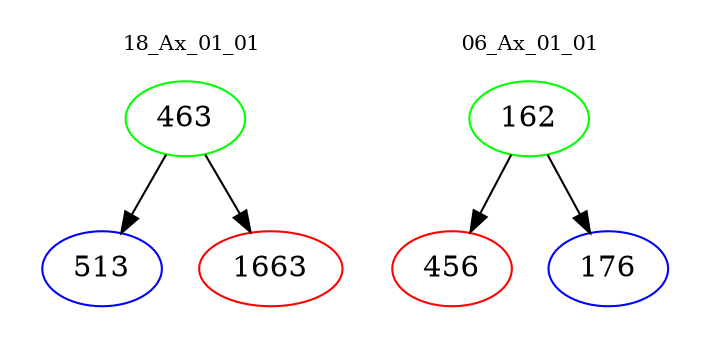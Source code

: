 digraph{
subgraph cluster_0 {
color = white
label = "18_Ax_01_01";
fontsize=10;
T0_463 [label="463", color="green"]
T0_463 -> T0_513 [color="black"]
T0_513 [label="513", color="blue"]
T0_463 -> T0_1663 [color="black"]
T0_1663 [label="1663", color="red"]
}
subgraph cluster_1 {
color = white
label = "06_Ax_01_01";
fontsize=10;
T1_162 [label="162", color="green"]
T1_162 -> T1_456 [color="black"]
T1_456 [label="456", color="red"]
T1_162 -> T1_176 [color="black"]
T1_176 [label="176", color="blue"]
}
}

